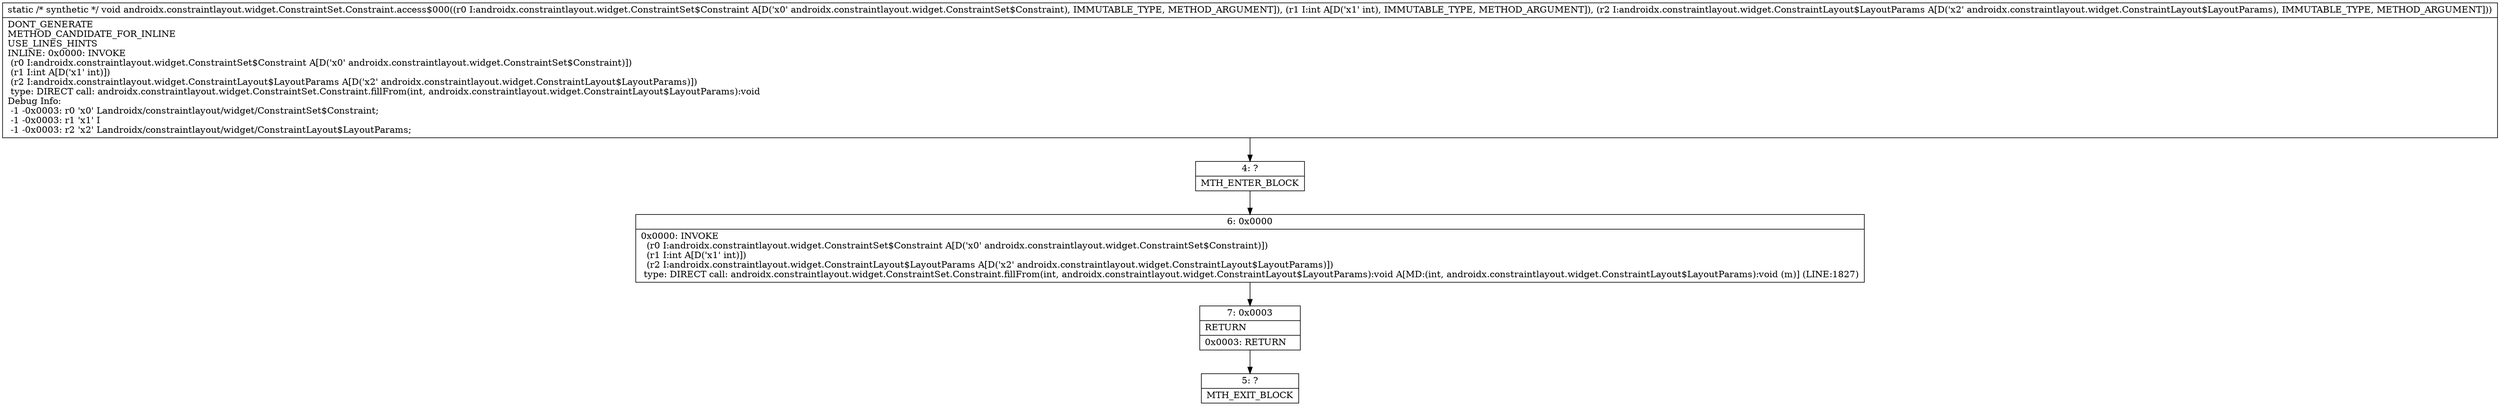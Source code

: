 digraph "CFG forandroidx.constraintlayout.widget.ConstraintSet.Constraint.access$000(Landroidx\/constraintlayout\/widget\/ConstraintSet$Constraint;ILandroidx\/constraintlayout\/widget\/ConstraintLayout$LayoutParams;)V" {
Node_4 [shape=record,label="{4\:\ ?|MTH_ENTER_BLOCK\l}"];
Node_6 [shape=record,label="{6\:\ 0x0000|0x0000: INVOKE  \l  (r0 I:androidx.constraintlayout.widget.ConstraintSet$Constraint A[D('x0' androidx.constraintlayout.widget.ConstraintSet$Constraint)])\l  (r1 I:int A[D('x1' int)])\l  (r2 I:androidx.constraintlayout.widget.ConstraintLayout$LayoutParams A[D('x2' androidx.constraintlayout.widget.ConstraintLayout$LayoutParams)])\l type: DIRECT call: androidx.constraintlayout.widget.ConstraintSet.Constraint.fillFrom(int, androidx.constraintlayout.widget.ConstraintLayout$LayoutParams):void A[MD:(int, androidx.constraintlayout.widget.ConstraintLayout$LayoutParams):void (m)] (LINE:1827)\l}"];
Node_7 [shape=record,label="{7\:\ 0x0003|RETURN\l|0x0003: RETURN   \l}"];
Node_5 [shape=record,label="{5\:\ ?|MTH_EXIT_BLOCK\l}"];
MethodNode[shape=record,label="{static \/* synthetic *\/ void androidx.constraintlayout.widget.ConstraintSet.Constraint.access$000((r0 I:androidx.constraintlayout.widget.ConstraintSet$Constraint A[D('x0' androidx.constraintlayout.widget.ConstraintSet$Constraint), IMMUTABLE_TYPE, METHOD_ARGUMENT]), (r1 I:int A[D('x1' int), IMMUTABLE_TYPE, METHOD_ARGUMENT]), (r2 I:androidx.constraintlayout.widget.ConstraintLayout$LayoutParams A[D('x2' androidx.constraintlayout.widget.ConstraintLayout$LayoutParams), IMMUTABLE_TYPE, METHOD_ARGUMENT]))  | DONT_GENERATE\lMETHOD_CANDIDATE_FOR_INLINE\lUSE_LINES_HINTS\lINLINE: 0x0000: INVOKE  \l  (r0 I:androidx.constraintlayout.widget.ConstraintSet$Constraint A[D('x0' androidx.constraintlayout.widget.ConstraintSet$Constraint)])\l  (r1 I:int A[D('x1' int)])\l  (r2 I:androidx.constraintlayout.widget.ConstraintLayout$LayoutParams A[D('x2' androidx.constraintlayout.widget.ConstraintLayout$LayoutParams)])\l type: DIRECT call: androidx.constraintlayout.widget.ConstraintSet.Constraint.fillFrom(int, androidx.constraintlayout.widget.ConstraintLayout$LayoutParams):void\lDebug Info:\l  \-1 \-0x0003: r0 'x0' Landroidx\/constraintlayout\/widget\/ConstraintSet$Constraint;\l  \-1 \-0x0003: r1 'x1' I\l  \-1 \-0x0003: r2 'x2' Landroidx\/constraintlayout\/widget\/ConstraintLayout$LayoutParams;\l}"];
MethodNode -> Node_4;Node_4 -> Node_6;
Node_6 -> Node_7;
Node_7 -> Node_5;
}

